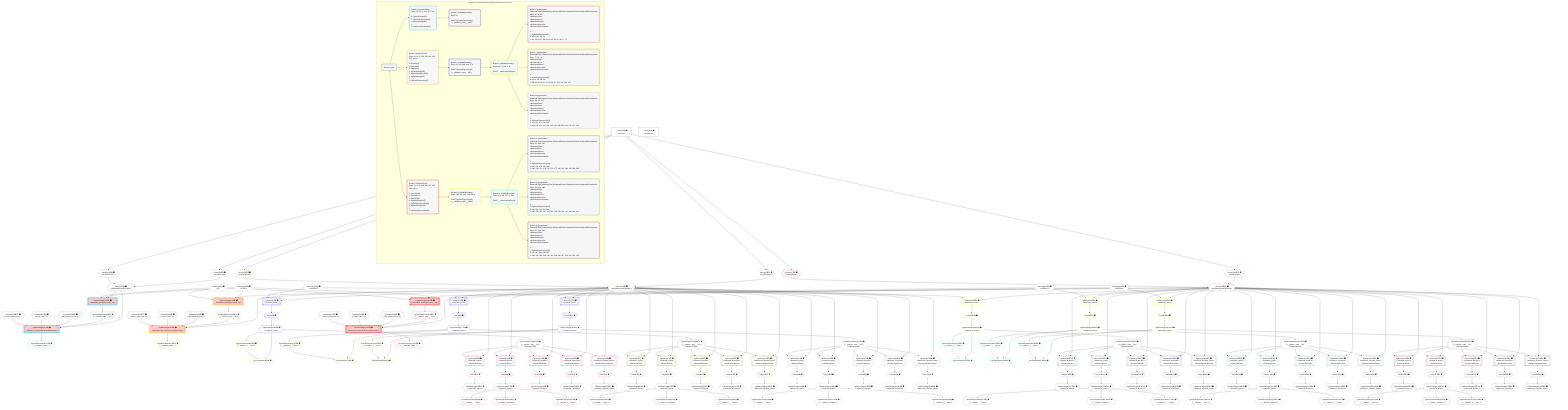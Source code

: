 %%{init: {'themeVariables': { 'fontSize': '12px'}}}%%
graph TD
    classDef path fill:#eee,stroke:#000,color:#000
    classDef plan fill:#fff,stroke-width:1px,color:#000
    classDef itemplan fill:#fff,stroke-width:2px,color:#000
    classDef unbatchedplan fill:#dff,stroke-width:1px,color:#000
    classDef sideeffectplan fill:#fcc,stroke-width:2px,color:#000
    classDef bucket fill:#f6f6f6,color:#000,stroke-width:2px,text-align:left


    %% plan dependencies
    Object15{{"Object[15∈0] ➊<br />ᐸ{pgSettings,withPgClient}ᐳ"}}:::plan
    Access13{{"Access[13∈0] ➊<br />ᐸ2.pgSettingsᐳ"}}:::plan
    Access14{{"Access[14∈0] ➊<br />ᐸ2.withPgClientᐳ"}}:::plan
    Access13 & Access14 --> Object15
    __Value2["__Value[2∈0] ➊<br />ᐸcontextᐳ"]:::plan
    __Value2 --> Access13
    __Value2 --> Access14
    __Value4["__Value[4∈0] ➊<br />ᐸrootValueᐳ"]:::plan
    Constant10{{"Constant[10∈0] ➊<br />ᐸ'POST'ᐳ"}}:::plan
    Constant11{{"Constant[11∈0] ➊<br />ᐸ2ᐳ"}}:::plan
    Constant256{{"Constant[256∈0] ➊<br />ᐸ'My Relational Post 1'ᐳ"}}:::plan
    Constant257{{"Constant[257∈0] ➊<br />ᐸ'A post, innit? 1'ᐳ"}}:::plan
    Constant258{{"Constant[258∈0] ➊<br />ᐸ'Such a great post. 1'ᐳ"}}:::plan
    Constant259{{"Constant[259∈0] ➊<br />ᐸ'My Relational Post 2'ᐳ"}}:::plan
    Constant260{{"Constant[260∈0] ➊<br />ᐸ'A post, innit? 2'ᐳ"}}:::plan
    Constant261{{"Constant[261∈0] ➊<br />ᐸ'Such a great post. 2'ᐳ"}}:::plan
    Constant262{{"Constant[262∈0] ➊<br />ᐸ1000000ᐳ"}}:::plan
    Constant263{{"Constant[263∈0] ➊<br />ᐸ1000001ᐳ"}}:::plan
    Constant264{{"Constant[264∈0] ➊<br />ᐸ1000002ᐳ"}}:::plan
    Constant265{{"Constant[265∈0] ➊<br />ᐸ'My Relational Post 3'ᐳ"}}:::plan
    Constant266{{"Constant[266∈0] ➊<br />ᐸ'A post, innit? 3'ᐳ"}}:::plan
    Constant267{{"Constant[267∈0] ➊<br />ᐸ'Such a great post. 3'ᐳ"}}:::plan
    PgInsertSingle17[["PgInsertSingle[17∈1] ➊<br />ᐸrelational_posts(id,title,description,note)ᐳ"]]:::sideeffectplan
    PgClassExpression16{{"PgClassExpression[16∈1] ➊<br />ᐸ__relation...ems__.”id”ᐳ"}}:::plan
    Object15 & PgClassExpression16 & Constant256 & Constant257 & Constant258 --> PgInsertSingle17
    PgInsertSingle12[["PgInsertSingle[12∈1] ➊<br />ᐸrelational_items(type,author_id)ᐳ"]]:::sideeffectplan
    Object15 & Constant10 & Constant11 --> PgInsertSingle12
    PgInsertSingle12 --> PgClassExpression16
    PgClassExpression21{{"PgClassExpression[21∈1] ➊<br />ᐸ__relational_posts__ᐳ"}}:::plan
    PgInsertSingle17 --> PgClassExpression21
    PgInsertSingle33[["PgInsertSingle[33∈3] ➊<br />ᐸrelational_posts(id,title,description,note)ᐳ"]]:::sideeffectplan
    Object31{{"Object[31∈3] ➊<br />ᐸ{pgSettings,withPgClient}ᐳ"}}:::plan
    PgClassExpression32{{"PgClassExpression[32∈3] ➊<br />ᐸ__relation...ems__.”id”ᐳ"}}:::plan
    Object31 & PgClassExpression32 & Constant259 & Constant260 & Constant261 --> PgInsertSingle33
    PgInsertSingle28[["PgInsertSingle[28∈3] ➊<br />ᐸrelational_items(type,author_id)ᐳ"]]:::sideeffectplan
    Object31 & Constant10 & Constant11 --> PgInsertSingle28
    Access29{{"Access[29∈3] ➊<br />ᐸ2.pgSettingsᐳ"}}:::plan
    Access30{{"Access[30∈3] ➊<br />ᐸ2.withPgClientᐳ"}}:::plan
    Access29 & Access30 --> Object31
    __Value2 --> Access29
    __Value2 --> Access30
    PgInsertSingle28 --> PgClassExpression32
    PgClassExpression37{{"PgClassExpression[37∈3] ➊<br />ᐸ__relational_posts__ᐳ"}}:::plan
    PgInsertSingle33 --> PgClassExpression37
    PgSelect39[["PgSelect[39∈4] ➊<br />ᐸrelational_itemsᐳ"]]:::plan
    Object31 & Constant262 --> PgSelect39
    PgSelect74[["PgSelect[74∈4] ➊<br />ᐸrelational_itemsᐳ"]]:::plan
    Object31 & Constant263 --> PgSelect74
    PgSelect107[["PgSelect[107∈4] ➊<br />ᐸrelational_itemsᐳ"]]:::plan
    Object31 & Constant264 --> PgSelect107
    First43{{"First[43∈4] ➊"}}:::plan
    PgSelect39 --> First43
    PgSelectSingle44{{"PgSelectSingle[44∈4] ➊<br />ᐸrelational_itemsᐳ"}}:::plan
    First43 --> PgSelectSingle44
    First76{{"First[76∈4] ➊"}}:::plan
    PgSelect74 --> First76
    PgSelectSingle77{{"PgSelectSingle[77∈4] ➊<br />ᐸrelational_itemsᐳ"}}:::plan
    First76 --> PgSelectSingle77
    First109{{"First[109∈4] ➊"}}:::plan
    PgSelect107 --> First109
    PgSelectSingle110{{"PgSelectSingle[110∈4] ➊<br />ᐸrelational_itemsᐳ"}}:::plan
    First109 --> PgSelectSingle110
    PgPolymorphic46{{"PgPolymorphic[46∈5] ➊"}}:::plan
    PgClassExpression45{{"PgClassExpression[45∈5] ➊<br />ᐸ__relation...s__.”type”ᐳ"}}:::plan
    PgSelectSingle44 & PgClassExpression45 --> PgPolymorphic46
    PgPolymorphic79{{"PgPolymorphic[79∈5] ➊"}}:::plan
    PgClassExpression78{{"PgClassExpression[78∈5] ➊<br />ᐸ__relation...s__.”type”ᐳ"}}:::plan
    PgSelectSingle77 & PgClassExpression78 --> PgPolymorphic79
    PgPolymorphic112{{"PgPolymorphic[112∈5] ➊"}}:::plan
    PgClassExpression111{{"PgClassExpression[111∈5] ➊<br />ᐸ__relation...s__.”type”ᐳ"}}:::plan
    PgSelectSingle110 & PgClassExpression111 --> PgPolymorphic112
    PgSelectSingle44 --> PgClassExpression45
    PgSelectSingle77 --> PgClassExpression78
    PgSelectSingle110 --> PgClassExpression111
    PgSelect48[["PgSelect[48∈6] ➊<br />ᐸrelational_topicsᐳ<br />ᐳRelationalTopic"]]:::plan
    PgClassExpression47{{"PgClassExpression[47∈6] ➊<br />ᐸ__relation...ems__.”id”ᐳ<br />ᐳRelationalTopic"}}:::plan
    Object31 & PgClassExpression47 --> PgSelect48
    PgSelect54[["PgSelect[54∈6] ➊<br />ᐸrelational_postsᐳ<br />ᐳRelationalPost"]]:::plan
    Object31 & PgClassExpression47 --> PgSelect54
    PgSelect61[["PgSelect[61∈6] ➊<br />ᐸrelational_dividersᐳ<br />ᐳRelationalDivider"]]:::plan
    Object31 & PgClassExpression47 --> PgSelect61
    PgSelect65[["PgSelect[65∈6] ➊<br />ᐸrelational_checklistsᐳ<br />ᐳRelationalChecklist"]]:::plan
    Object31 & PgClassExpression47 --> PgSelect65
    PgSelect69[["PgSelect[69∈6] ➊<br />ᐸrelational_checklist_itemsᐳ<br />ᐳRelationalChecklistItem"]]:::plan
    Object31 & PgClassExpression47 --> PgSelect69
    PgSelectSingle44 --> PgClassExpression47
    First52{{"First[52∈6] ➊"}}:::plan
    PgSelect48 --> First52
    PgSelectSingle53{{"PgSelectSingle[53∈6] ➊<br />ᐸrelational_topicsᐳ"}}:::plan
    First52 --> PgSelectSingle53
    First56{{"First[56∈6] ➊"}}:::plan
    PgSelect54 --> First56
    PgSelectSingle57{{"PgSelectSingle[57∈6] ➊<br />ᐸrelational_postsᐳ"}}:::plan
    First56 --> PgSelectSingle57
    PgClassExpression58{{"PgClassExpression[58∈6] ➊<br />ᐸ__relation...__.”title”ᐳ"}}:::plan
    PgSelectSingle57 --> PgClassExpression58
    PgClassExpression59{{"PgClassExpression[59∈6] ➊<br />ᐸ__relation...scription”ᐳ"}}:::plan
    PgSelectSingle57 --> PgClassExpression59
    PgClassExpression60{{"PgClassExpression[60∈6] ➊<br />ᐸ__relation...s__.”note”ᐳ"}}:::plan
    PgSelectSingle57 --> PgClassExpression60
    First63{{"First[63∈6] ➊"}}:::plan
    PgSelect61 --> First63
    PgSelectSingle64{{"PgSelectSingle[64∈6] ➊<br />ᐸrelational_dividersᐳ"}}:::plan
    First63 --> PgSelectSingle64
    First67{{"First[67∈6] ➊"}}:::plan
    PgSelect65 --> First67
    PgSelectSingle68{{"PgSelectSingle[68∈6] ➊<br />ᐸrelational_checklistsᐳ"}}:::plan
    First67 --> PgSelectSingle68
    First71{{"First[71∈6] ➊"}}:::plan
    PgSelect69 --> First71
    PgSelectSingle72{{"PgSelectSingle[72∈6] ➊<br />ᐸrelational_checklist_itemsᐳ"}}:::plan
    First71 --> PgSelectSingle72
    PgSelect81[["PgSelect[81∈7] ➊<br />ᐸrelational_topicsᐳ<br />ᐳRelationalTopic"]]:::plan
    PgClassExpression80{{"PgClassExpression[80∈7] ➊<br />ᐸ__relation...ems__.”id”ᐳ<br />ᐳRelationalTopic"}}:::plan
    Object31 & PgClassExpression80 --> PgSelect81
    PgSelect87[["PgSelect[87∈7] ➊<br />ᐸrelational_postsᐳ<br />ᐳRelationalPost"]]:::plan
    Object31 & PgClassExpression80 --> PgSelect87
    PgSelect94[["PgSelect[94∈7] ➊<br />ᐸrelational_dividersᐳ<br />ᐳRelationalDivider"]]:::plan
    Object31 & PgClassExpression80 --> PgSelect94
    PgSelect98[["PgSelect[98∈7] ➊<br />ᐸrelational_checklistsᐳ<br />ᐳRelationalChecklist"]]:::plan
    Object31 & PgClassExpression80 --> PgSelect98
    PgSelect102[["PgSelect[102∈7] ➊<br />ᐸrelational_checklist_itemsᐳ<br />ᐳRelationalChecklistItem"]]:::plan
    Object31 & PgClassExpression80 --> PgSelect102
    PgSelectSingle77 --> PgClassExpression80
    First85{{"First[85∈7] ➊"}}:::plan
    PgSelect81 --> First85
    PgSelectSingle86{{"PgSelectSingle[86∈7] ➊<br />ᐸrelational_topicsᐳ"}}:::plan
    First85 --> PgSelectSingle86
    First89{{"First[89∈7] ➊"}}:::plan
    PgSelect87 --> First89
    PgSelectSingle90{{"PgSelectSingle[90∈7] ➊<br />ᐸrelational_postsᐳ"}}:::plan
    First89 --> PgSelectSingle90
    PgClassExpression91{{"PgClassExpression[91∈7] ➊<br />ᐸ__relation...__.”title”ᐳ"}}:::plan
    PgSelectSingle90 --> PgClassExpression91
    PgClassExpression92{{"PgClassExpression[92∈7] ➊<br />ᐸ__relation...scription”ᐳ"}}:::plan
    PgSelectSingle90 --> PgClassExpression92
    PgClassExpression93{{"PgClassExpression[93∈7] ➊<br />ᐸ__relation...s__.”note”ᐳ"}}:::plan
    PgSelectSingle90 --> PgClassExpression93
    First96{{"First[96∈7] ➊"}}:::plan
    PgSelect94 --> First96
    PgSelectSingle97{{"PgSelectSingle[97∈7] ➊<br />ᐸrelational_dividersᐳ"}}:::plan
    First96 --> PgSelectSingle97
    First100{{"First[100∈7] ➊"}}:::plan
    PgSelect98 --> First100
    PgSelectSingle101{{"PgSelectSingle[101∈7] ➊<br />ᐸrelational_checklistsᐳ"}}:::plan
    First100 --> PgSelectSingle101
    First104{{"First[104∈7] ➊"}}:::plan
    PgSelect102 --> First104
    PgSelectSingle105{{"PgSelectSingle[105∈7] ➊<br />ᐸrelational_checklist_itemsᐳ"}}:::plan
    First104 --> PgSelectSingle105
    PgSelect114[["PgSelect[114∈8] ➊<br />ᐸrelational_topicsᐳ<br />ᐳRelationalTopic"]]:::plan
    PgClassExpression113{{"PgClassExpression[113∈8] ➊<br />ᐸ__relation...ems__.”id”ᐳ<br />ᐳRelationalTopic"}}:::plan
    Object31 & PgClassExpression113 --> PgSelect114
    PgSelect120[["PgSelect[120∈8] ➊<br />ᐸrelational_postsᐳ<br />ᐳRelationalPost"]]:::plan
    Object31 & PgClassExpression113 --> PgSelect120
    PgSelect127[["PgSelect[127∈8] ➊<br />ᐸrelational_dividersᐳ<br />ᐳRelationalDivider"]]:::plan
    Object31 & PgClassExpression113 --> PgSelect127
    PgSelect131[["PgSelect[131∈8] ➊<br />ᐸrelational_checklistsᐳ<br />ᐳRelationalChecklist"]]:::plan
    Object31 & PgClassExpression113 --> PgSelect131
    PgSelect135[["PgSelect[135∈8] ➊<br />ᐸrelational_checklist_itemsᐳ<br />ᐳRelationalChecklistItem"]]:::plan
    Object31 & PgClassExpression113 --> PgSelect135
    PgSelectSingle110 --> PgClassExpression113
    First118{{"First[118∈8] ➊"}}:::plan
    PgSelect114 --> First118
    PgSelectSingle119{{"PgSelectSingle[119∈8] ➊<br />ᐸrelational_topicsᐳ"}}:::plan
    First118 --> PgSelectSingle119
    First122{{"First[122∈8] ➊"}}:::plan
    PgSelect120 --> First122
    PgSelectSingle123{{"PgSelectSingle[123∈8] ➊<br />ᐸrelational_postsᐳ"}}:::plan
    First122 --> PgSelectSingle123
    PgClassExpression124{{"PgClassExpression[124∈8] ➊<br />ᐸ__relation...__.”title”ᐳ"}}:::plan
    PgSelectSingle123 --> PgClassExpression124
    PgClassExpression125{{"PgClassExpression[125∈8] ➊<br />ᐸ__relation...scription”ᐳ"}}:::plan
    PgSelectSingle123 --> PgClassExpression125
    PgClassExpression126{{"PgClassExpression[126∈8] ➊<br />ᐸ__relation...s__.”note”ᐳ"}}:::plan
    PgSelectSingle123 --> PgClassExpression126
    First129{{"First[129∈8] ➊"}}:::plan
    PgSelect127 --> First129
    PgSelectSingle130{{"PgSelectSingle[130∈8] ➊<br />ᐸrelational_dividersᐳ"}}:::plan
    First129 --> PgSelectSingle130
    First133{{"First[133∈8] ➊"}}:::plan
    PgSelect131 --> First133
    PgSelectSingle134{{"PgSelectSingle[134∈8] ➊<br />ᐸrelational_checklistsᐳ"}}:::plan
    First133 --> PgSelectSingle134
    First137{{"First[137∈8] ➊"}}:::plan
    PgSelect135 --> First137
    PgSelectSingle138{{"PgSelectSingle[138∈8] ➊<br />ᐸrelational_checklist_itemsᐳ"}}:::plan
    First137 --> PgSelectSingle138
    PgInsertSingle150[["PgInsertSingle[150∈9] ➊<br />ᐸrelational_posts(id,title,description,note)ᐳ"]]:::sideeffectplan
    Object148{{"Object[148∈9] ➊<br />ᐸ{pgSettings,withPgClient}ᐳ"}}:::plan
    PgClassExpression149{{"PgClassExpression[149∈9] ➊<br />ᐸ__relation...ems__.”id”ᐳ"}}:::plan
    Object148 & PgClassExpression149 & Constant265 & Constant266 & Constant267 --> PgInsertSingle150
    PgInsertSingle145[["PgInsertSingle[145∈9] ➊<br />ᐸrelational_items(type,author_id)ᐳ"]]:::sideeffectplan
    Object148 & Constant10 & Constant11 --> PgInsertSingle145
    Access146{{"Access[146∈9] ➊<br />ᐸ2.pgSettingsᐳ"}}:::plan
    Access147{{"Access[147∈9] ➊<br />ᐸ2.withPgClientᐳ"}}:::plan
    Access146 & Access147 --> Object148
    __Value2 --> Access146
    __Value2 --> Access147
    PgInsertSingle145 --> PgClassExpression149
    PgClassExpression154{{"PgClassExpression[154∈9] ➊<br />ᐸ__relational_posts__ᐳ"}}:::plan
    PgInsertSingle150 --> PgClassExpression154
    PgSelect156[["PgSelect[156∈10] ➊<br />ᐸrelational_itemsᐳ"]]:::plan
    Object148 & Constant262 --> PgSelect156
    PgSelect191[["PgSelect[191∈10] ➊<br />ᐸrelational_itemsᐳ"]]:::plan
    Object148 & Constant263 --> PgSelect191
    PgSelect224[["PgSelect[224∈10] ➊<br />ᐸrelational_itemsᐳ"]]:::plan
    Object148 & Constant264 --> PgSelect224
    First160{{"First[160∈10] ➊"}}:::plan
    PgSelect156 --> First160
    PgSelectSingle161{{"PgSelectSingle[161∈10] ➊<br />ᐸrelational_itemsᐳ"}}:::plan
    First160 --> PgSelectSingle161
    First193{{"First[193∈10] ➊"}}:::plan
    PgSelect191 --> First193
    PgSelectSingle194{{"PgSelectSingle[194∈10] ➊<br />ᐸrelational_itemsᐳ"}}:::plan
    First193 --> PgSelectSingle194
    First226{{"First[226∈10] ➊"}}:::plan
    PgSelect224 --> First226
    PgSelectSingle227{{"PgSelectSingle[227∈10] ➊<br />ᐸrelational_itemsᐳ"}}:::plan
    First226 --> PgSelectSingle227
    PgPolymorphic163{{"PgPolymorphic[163∈11] ➊"}}:::plan
    PgClassExpression162{{"PgClassExpression[162∈11] ➊<br />ᐸ__relation...s__.”type”ᐳ"}}:::plan
    PgSelectSingle161 & PgClassExpression162 --> PgPolymorphic163
    PgPolymorphic196{{"PgPolymorphic[196∈11] ➊"}}:::plan
    PgClassExpression195{{"PgClassExpression[195∈11] ➊<br />ᐸ__relation...s__.”type”ᐳ"}}:::plan
    PgSelectSingle194 & PgClassExpression195 --> PgPolymorphic196
    PgPolymorphic229{{"PgPolymorphic[229∈11] ➊"}}:::plan
    PgClassExpression228{{"PgClassExpression[228∈11] ➊<br />ᐸ__relation...s__.”type”ᐳ"}}:::plan
    PgSelectSingle227 & PgClassExpression228 --> PgPolymorphic229
    PgSelectSingle161 --> PgClassExpression162
    PgSelectSingle194 --> PgClassExpression195
    PgSelectSingle227 --> PgClassExpression228
    PgSelect165[["PgSelect[165∈12] ➊<br />ᐸrelational_topicsᐳ<br />ᐳRelationalTopic"]]:::plan
    PgClassExpression164{{"PgClassExpression[164∈12] ➊<br />ᐸ__relation...ems__.”id”ᐳ<br />ᐳRelationalTopic"}}:::plan
    Object148 & PgClassExpression164 --> PgSelect165
    PgSelect171[["PgSelect[171∈12] ➊<br />ᐸrelational_postsᐳ<br />ᐳRelationalPost"]]:::plan
    Object148 & PgClassExpression164 --> PgSelect171
    PgSelect178[["PgSelect[178∈12] ➊<br />ᐸrelational_dividersᐳ<br />ᐳRelationalDivider"]]:::plan
    Object148 & PgClassExpression164 --> PgSelect178
    PgSelect182[["PgSelect[182∈12] ➊<br />ᐸrelational_checklistsᐳ<br />ᐳRelationalChecklist"]]:::plan
    Object148 & PgClassExpression164 --> PgSelect182
    PgSelect186[["PgSelect[186∈12] ➊<br />ᐸrelational_checklist_itemsᐳ<br />ᐳRelationalChecklistItem"]]:::plan
    Object148 & PgClassExpression164 --> PgSelect186
    PgSelectSingle161 --> PgClassExpression164
    First169{{"First[169∈12] ➊"}}:::plan
    PgSelect165 --> First169
    PgSelectSingle170{{"PgSelectSingle[170∈12] ➊<br />ᐸrelational_topicsᐳ"}}:::plan
    First169 --> PgSelectSingle170
    First173{{"First[173∈12] ➊"}}:::plan
    PgSelect171 --> First173
    PgSelectSingle174{{"PgSelectSingle[174∈12] ➊<br />ᐸrelational_postsᐳ"}}:::plan
    First173 --> PgSelectSingle174
    PgClassExpression175{{"PgClassExpression[175∈12] ➊<br />ᐸ__relation...__.”title”ᐳ"}}:::plan
    PgSelectSingle174 --> PgClassExpression175
    PgClassExpression176{{"PgClassExpression[176∈12] ➊<br />ᐸ__relation...scription”ᐳ"}}:::plan
    PgSelectSingle174 --> PgClassExpression176
    PgClassExpression177{{"PgClassExpression[177∈12] ➊<br />ᐸ__relation...s__.”note”ᐳ"}}:::plan
    PgSelectSingle174 --> PgClassExpression177
    First180{{"First[180∈12] ➊"}}:::plan
    PgSelect178 --> First180
    PgSelectSingle181{{"PgSelectSingle[181∈12] ➊<br />ᐸrelational_dividersᐳ"}}:::plan
    First180 --> PgSelectSingle181
    First184{{"First[184∈12] ➊"}}:::plan
    PgSelect182 --> First184
    PgSelectSingle185{{"PgSelectSingle[185∈12] ➊<br />ᐸrelational_checklistsᐳ"}}:::plan
    First184 --> PgSelectSingle185
    First188{{"First[188∈12] ➊"}}:::plan
    PgSelect186 --> First188
    PgSelectSingle189{{"PgSelectSingle[189∈12] ➊<br />ᐸrelational_checklist_itemsᐳ"}}:::plan
    First188 --> PgSelectSingle189
    PgSelect198[["PgSelect[198∈13] ➊<br />ᐸrelational_topicsᐳ<br />ᐳRelationalTopic"]]:::plan
    PgClassExpression197{{"PgClassExpression[197∈13] ➊<br />ᐸ__relation...ems__.”id”ᐳ<br />ᐳRelationalTopic"}}:::plan
    Object148 & PgClassExpression197 --> PgSelect198
    PgSelect204[["PgSelect[204∈13] ➊<br />ᐸrelational_postsᐳ<br />ᐳRelationalPost"]]:::plan
    Object148 & PgClassExpression197 --> PgSelect204
    PgSelect211[["PgSelect[211∈13] ➊<br />ᐸrelational_dividersᐳ<br />ᐳRelationalDivider"]]:::plan
    Object148 & PgClassExpression197 --> PgSelect211
    PgSelect215[["PgSelect[215∈13] ➊<br />ᐸrelational_checklistsᐳ<br />ᐳRelationalChecklist"]]:::plan
    Object148 & PgClassExpression197 --> PgSelect215
    PgSelect219[["PgSelect[219∈13] ➊<br />ᐸrelational_checklist_itemsᐳ<br />ᐳRelationalChecklistItem"]]:::plan
    Object148 & PgClassExpression197 --> PgSelect219
    PgSelectSingle194 --> PgClassExpression197
    First202{{"First[202∈13] ➊"}}:::plan
    PgSelect198 --> First202
    PgSelectSingle203{{"PgSelectSingle[203∈13] ➊<br />ᐸrelational_topicsᐳ"}}:::plan
    First202 --> PgSelectSingle203
    First206{{"First[206∈13] ➊"}}:::plan
    PgSelect204 --> First206
    PgSelectSingle207{{"PgSelectSingle[207∈13] ➊<br />ᐸrelational_postsᐳ"}}:::plan
    First206 --> PgSelectSingle207
    PgClassExpression208{{"PgClassExpression[208∈13] ➊<br />ᐸ__relation...__.”title”ᐳ"}}:::plan
    PgSelectSingle207 --> PgClassExpression208
    PgClassExpression209{{"PgClassExpression[209∈13] ➊<br />ᐸ__relation...scription”ᐳ"}}:::plan
    PgSelectSingle207 --> PgClassExpression209
    PgClassExpression210{{"PgClassExpression[210∈13] ➊<br />ᐸ__relation...s__.”note”ᐳ"}}:::plan
    PgSelectSingle207 --> PgClassExpression210
    First213{{"First[213∈13] ➊"}}:::plan
    PgSelect211 --> First213
    PgSelectSingle214{{"PgSelectSingle[214∈13] ➊<br />ᐸrelational_dividersᐳ"}}:::plan
    First213 --> PgSelectSingle214
    First217{{"First[217∈13] ➊"}}:::plan
    PgSelect215 --> First217
    PgSelectSingle218{{"PgSelectSingle[218∈13] ➊<br />ᐸrelational_checklistsᐳ"}}:::plan
    First217 --> PgSelectSingle218
    First221{{"First[221∈13] ➊"}}:::plan
    PgSelect219 --> First221
    PgSelectSingle222{{"PgSelectSingle[222∈13] ➊<br />ᐸrelational_checklist_itemsᐳ"}}:::plan
    First221 --> PgSelectSingle222
    PgSelect231[["PgSelect[231∈14] ➊<br />ᐸrelational_topicsᐳ<br />ᐳRelationalTopic"]]:::plan
    PgClassExpression230{{"PgClassExpression[230∈14] ➊<br />ᐸ__relation...ems__.”id”ᐳ<br />ᐳRelationalTopic"}}:::plan
    Object148 & PgClassExpression230 --> PgSelect231
    PgSelect237[["PgSelect[237∈14] ➊<br />ᐸrelational_postsᐳ<br />ᐳRelationalPost"]]:::plan
    Object148 & PgClassExpression230 --> PgSelect237
    PgSelect244[["PgSelect[244∈14] ➊<br />ᐸrelational_dividersᐳ<br />ᐳRelationalDivider"]]:::plan
    Object148 & PgClassExpression230 --> PgSelect244
    PgSelect248[["PgSelect[248∈14] ➊<br />ᐸrelational_checklistsᐳ<br />ᐳRelationalChecklist"]]:::plan
    Object148 & PgClassExpression230 --> PgSelect248
    PgSelect252[["PgSelect[252∈14] ➊<br />ᐸrelational_checklist_itemsᐳ<br />ᐳRelationalChecklistItem"]]:::plan
    Object148 & PgClassExpression230 --> PgSelect252
    PgSelectSingle227 --> PgClassExpression230
    First235{{"First[235∈14] ➊"}}:::plan
    PgSelect231 --> First235
    PgSelectSingle236{{"PgSelectSingle[236∈14] ➊<br />ᐸrelational_topicsᐳ"}}:::plan
    First235 --> PgSelectSingle236
    First239{{"First[239∈14] ➊"}}:::plan
    PgSelect237 --> First239
    PgSelectSingle240{{"PgSelectSingle[240∈14] ➊<br />ᐸrelational_postsᐳ"}}:::plan
    First239 --> PgSelectSingle240
    PgClassExpression241{{"PgClassExpression[241∈14] ➊<br />ᐸ__relation...__.”title”ᐳ"}}:::plan
    PgSelectSingle240 --> PgClassExpression241
    PgClassExpression242{{"PgClassExpression[242∈14] ➊<br />ᐸ__relation...scription”ᐳ"}}:::plan
    PgSelectSingle240 --> PgClassExpression242
    PgClassExpression243{{"PgClassExpression[243∈14] ➊<br />ᐸ__relation...s__.”note”ᐳ"}}:::plan
    PgSelectSingle240 --> PgClassExpression243
    First246{{"First[246∈14] ➊"}}:::plan
    PgSelect244 --> First246
    PgSelectSingle247{{"PgSelectSingle[247∈14] ➊<br />ᐸrelational_dividersᐳ"}}:::plan
    First246 --> PgSelectSingle247
    First250{{"First[250∈14] ➊"}}:::plan
    PgSelect248 --> First250
    PgSelectSingle251{{"PgSelectSingle[251∈14] ➊<br />ᐸrelational_checklistsᐳ"}}:::plan
    First250 --> PgSelectSingle251
    First254{{"First[254∈14] ➊"}}:::plan
    PgSelect252 --> First254
    PgSelectSingle255{{"PgSelectSingle[255∈14] ➊<br />ᐸrelational_checklist_itemsᐳ"}}:::plan
    First254 --> PgSelectSingle255

    %% define steps

    subgraph "Buckets for mutations/basics/create-relational-post-no-query"
    Bucket0("Bucket 0 (root)"):::bucket
    classDef bucket0 stroke:#696969
    class Bucket0,__Value2,__Value4,Constant10,Constant11,Access13,Access14,Object15,Constant256,Constant257,Constant258,Constant259,Constant260,Constant261,Constant262,Constant263,Constant264,Constant265,Constant266,Constant267 bucket0
    Bucket1("Bucket 1 (mutationField)<br />Deps: 15, 10, 11, 256, 257, 258<br /><br />1: PgInsertSingle[12]<br />2: PgClassExpression[16]<br />3: PgInsertSingle[17]<br />4: <br />ᐳ: PgClassExpression[21]"):::bucket
    classDef bucket1 stroke:#00bfff
    class Bucket1,PgInsertSingle12,PgClassExpression16,PgInsertSingle17,PgClassExpression21 bucket1
    Bucket2("Bucket 2 (nullableBoundary)<br />Deps: 21<br /><br />ROOT PgClassExpression{1}ᐸ__relational_posts__ᐳ[21]"):::bucket
    classDef bucket2 stroke:#7f007f
    class Bucket2 bucket2
    Bucket3("Bucket 3 (mutationField)<br />Deps: 10, 11, 2, 259, 260, 261, 262, 263, 264, 4<br /><br />1: Access[29]<br />2: Access[30]<br />3: Object[31]<br />4: PgInsertSingle[28]<br />5: PgClassExpression[32]<br />6: PgInsertSingle[33]<br />7: <br />ᐳ: PgClassExpression[37]"):::bucket
    classDef bucket3 stroke:#ffa500
    class Bucket3,PgInsertSingle28,Access29,Access30,Object31,PgClassExpression32,PgInsertSingle33,PgClassExpression37 bucket3
    Bucket4("Bucket 4 (nullableBoundary)<br />Deps: 31, 262, 263, 264, 37, 4<br /><br />ROOT PgClassExpression{3}ᐸ__relational_posts__ᐳ[37]"):::bucket
    classDef bucket4 stroke:#0000ff
    class Bucket4,PgSelect39,First43,PgSelectSingle44,PgSelect74,First76,PgSelectSingle77,PgSelect107,First109,PgSelectSingle110 bucket4
    Bucket5("Bucket 5 (nullableBoundary)<br />Deps: 44, 77, 110, 4, 31<br /><br />ROOT __ValueᐸrootValueᐳ[4]"):::bucket
    classDef bucket5 stroke:#7fff00
    class Bucket5,PgClassExpression45,PgPolymorphic46,PgClassExpression78,PgPolymorphic79,PgClassExpression111,PgPolymorphic112 bucket5
    Bucket6("Bucket 6 (polymorphic)<br />RelationalTopic,RelationalPost,RelationalDivider,RelationalChecklist,RelationalChecklistItem<br />Deps: 44, 31, 46<br />ᐳRelationalTopic<br />ᐳRelationalPost<br />ᐳRelationalDivider<br />ᐳRelationalChecklist<br />ᐳRelationalChecklistItem<br /><br />1: <br />ᐳ: PgClassExpression[47]<br />2: 48, 54, 61, 65, 69<br />ᐳ: 52, 53, 56, 57, 58, 59, 60, 63, 64, 67, 68, 71, 72"):::bucket
    classDef bucket6 stroke:#ff1493
    class Bucket6,PgClassExpression47,PgSelect48,First52,PgSelectSingle53,PgSelect54,First56,PgSelectSingle57,PgClassExpression58,PgClassExpression59,PgClassExpression60,PgSelect61,First63,PgSelectSingle64,PgSelect65,First67,PgSelectSingle68,PgSelect69,First71,PgSelectSingle72 bucket6
    Bucket7("Bucket 7 (polymorphic)<br />RelationalTopic,RelationalPost,RelationalDivider,RelationalChecklist,RelationalChecklistItem<br />Deps: 77, 31, 79<br />ᐳRelationalTopic<br />ᐳRelationalPost<br />ᐳRelationalDivider<br />ᐳRelationalChecklist<br />ᐳRelationalChecklistItem<br /><br />1: <br />ᐳ: PgClassExpression[80]<br />2: 81, 87, 94, 98, 102<br />ᐳ: 85, 86, 89, 90, 91, 92, 93, 96, 97, 100, 101, 104, 105"):::bucket
    classDef bucket7 stroke:#808000
    class Bucket7,PgClassExpression80,PgSelect81,First85,PgSelectSingle86,PgSelect87,First89,PgSelectSingle90,PgClassExpression91,PgClassExpression92,PgClassExpression93,PgSelect94,First96,PgSelectSingle97,PgSelect98,First100,PgSelectSingle101,PgSelect102,First104,PgSelectSingle105 bucket7
    Bucket8("Bucket 8 (polymorphic)<br />RelationalTopic,RelationalPost,RelationalDivider,RelationalChecklist,RelationalChecklistItem<br />Deps: 110, 31, 112<br />ᐳRelationalTopic<br />ᐳRelationalPost<br />ᐳRelationalDivider<br />ᐳRelationalChecklist<br />ᐳRelationalChecklistItem<br /><br />1: <br />ᐳ: PgClassExpression[113]<br />2: 114, 120, 127, 131, 135<br />ᐳ: 118, 119, 122, 123, 124, 125, 126, 129, 130, 133, 134, 137, 138"):::bucket
    classDef bucket8 stroke:#dda0dd
    class Bucket8,PgClassExpression113,PgSelect114,First118,PgSelectSingle119,PgSelect120,First122,PgSelectSingle123,PgClassExpression124,PgClassExpression125,PgClassExpression126,PgSelect127,First129,PgSelectSingle130,PgSelect131,First133,PgSelectSingle134,PgSelect135,First137,PgSelectSingle138 bucket8
    Bucket9("Bucket 9 (mutationField)<br />Deps: 10, 11, 2, 265, 266, 267, 262, 263, 264, 4<br /><br />1: Access[146]<br />2: Access[147]<br />3: Object[148]<br />4: PgInsertSingle[145]<br />5: PgClassExpression[149]<br />6: PgInsertSingle[150]<br />7: <br />ᐳ: PgClassExpression[154]"):::bucket
    classDef bucket9 stroke:#ff0000
    class Bucket9,PgInsertSingle145,Access146,Access147,Object148,PgClassExpression149,PgInsertSingle150,PgClassExpression154 bucket9
    Bucket10("Bucket 10 (nullableBoundary)<br />Deps: 148, 262, 263, 264, 154, 4<br /><br />ROOT PgClassExpression{9}ᐸ__relational_posts__ᐳ[154]"):::bucket
    classDef bucket10 stroke:#ffff00
    class Bucket10,PgSelect156,First160,PgSelectSingle161,PgSelect191,First193,PgSelectSingle194,PgSelect224,First226,PgSelectSingle227 bucket10
    Bucket11("Bucket 11 (nullableBoundary)<br />Deps: 161, 194, 227, 4, 148<br /><br />ROOT __ValueᐸrootValueᐳ[4]"):::bucket
    classDef bucket11 stroke:#00ffff
    class Bucket11,PgClassExpression162,PgPolymorphic163,PgClassExpression195,PgPolymorphic196,PgClassExpression228,PgPolymorphic229 bucket11
    Bucket12("Bucket 12 (polymorphic)<br />RelationalTopic,RelationalPost,RelationalDivider,RelationalChecklist,RelationalChecklistItem<br />Deps: 161, 148, 163<br />ᐳRelationalTopic<br />ᐳRelationalPost<br />ᐳRelationalDivider<br />ᐳRelationalChecklist<br />ᐳRelationalChecklistItem<br /><br />1: <br />ᐳ: PgClassExpression[164]<br />2: 165, 171, 178, 182, 186<br />ᐳ: 169, 170, 173, 174, 175, 176, 177, 180, 181, 184, 185, 188, 189"):::bucket
    classDef bucket12 stroke:#4169e1
    class Bucket12,PgClassExpression164,PgSelect165,First169,PgSelectSingle170,PgSelect171,First173,PgSelectSingle174,PgClassExpression175,PgClassExpression176,PgClassExpression177,PgSelect178,First180,PgSelectSingle181,PgSelect182,First184,PgSelectSingle185,PgSelect186,First188,PgSelectSingle189 bucket12
    Bucket13("Bucket 13 (polymorphic)<br />RelationalTopic,RelationalPost,RelationalDivider,RelationalChecklist,RelationalChecklistItem<br />Deps: 194, 148, 196<br />ᐳRelationalTopic<br />ᐳRelationalPost<br />ᐳRelationalDivider<br />ᐳRelationalChecklist<br />ᐳRelationalChecklistItem<br /><br />1: <br />ᐳ: PgClassExpression[197]<br />2: 198, 204, 211, 215, 219<br />ᐳ: 202, 203, 206, 207, 208, 209, 210, 213, 214, 217, 218, 221, 222"):::bucket
    classDef bucket13 stroke:#3cb371
    class Bucket13,PgClassExpression197,PgSelect198,First202,PgSelectSingle203,PgSelect204,First206,PgSelectSingle207,PgClassExpression208,PgClassExpression209,PgClassExpression210,PgSelect211,First213,PgSelectSingle214,PgSelect215,First217,PgSelectSingle218,PgSelect219,First221,PgSelectSingle222 bucket13
    Bucket14("Bucket 14 (polymorphic)<br />RelationalTopic,RelationalPost,RelationalDivider,RelationalChecklist,RelationalChecklistItem<br />Deps: 227, 148, 229<br />ᐳRelationalTopic<br />ᐳRelationalPost<br />ᐳRelationalDivider<br />ᐳRelationalChecklist<br />ᐳRelationalChecklistItem<br /><br />1: <br />ᐳ: PgClassExpression[230]<br />2: 231, 237, 244, 248, 252<br />ᐳ: 235, 236, 239, 240, 241, 242, 243, 246, 247, 250, 251, 254, 255"):::bucket
    classDef bucket14 stroke:#a52a2a
    class Bucket14,PgClassExpression230,PgSelect231,First235,PgSelectSingle236,PgSelect237,First239,PgSelectSingle240,PgClassExpression241,PgClassExpression242,PgClassExpression243,PgSelect244,First246,PgSelectSingle247,PgSelect248,First250,PgSelectSingle251,PgSelect252,First254,PgSelectSingle255 bucket14
    Bucket0 --> Bucket1 & Bucket3 & Bucket9
    Bucket1 --> Bucket2
    Bucket3 --> Bucket4
    Bucket4 --> Bucket5
    Bucket5 --> Bucket6 & Bucket7 & Bucket8
    Bucket9 --> Bucket10
    Bucket10 --> Bucket11
    Bucket11 --> Bucket12 & Bucket13 & Bucket14
    end